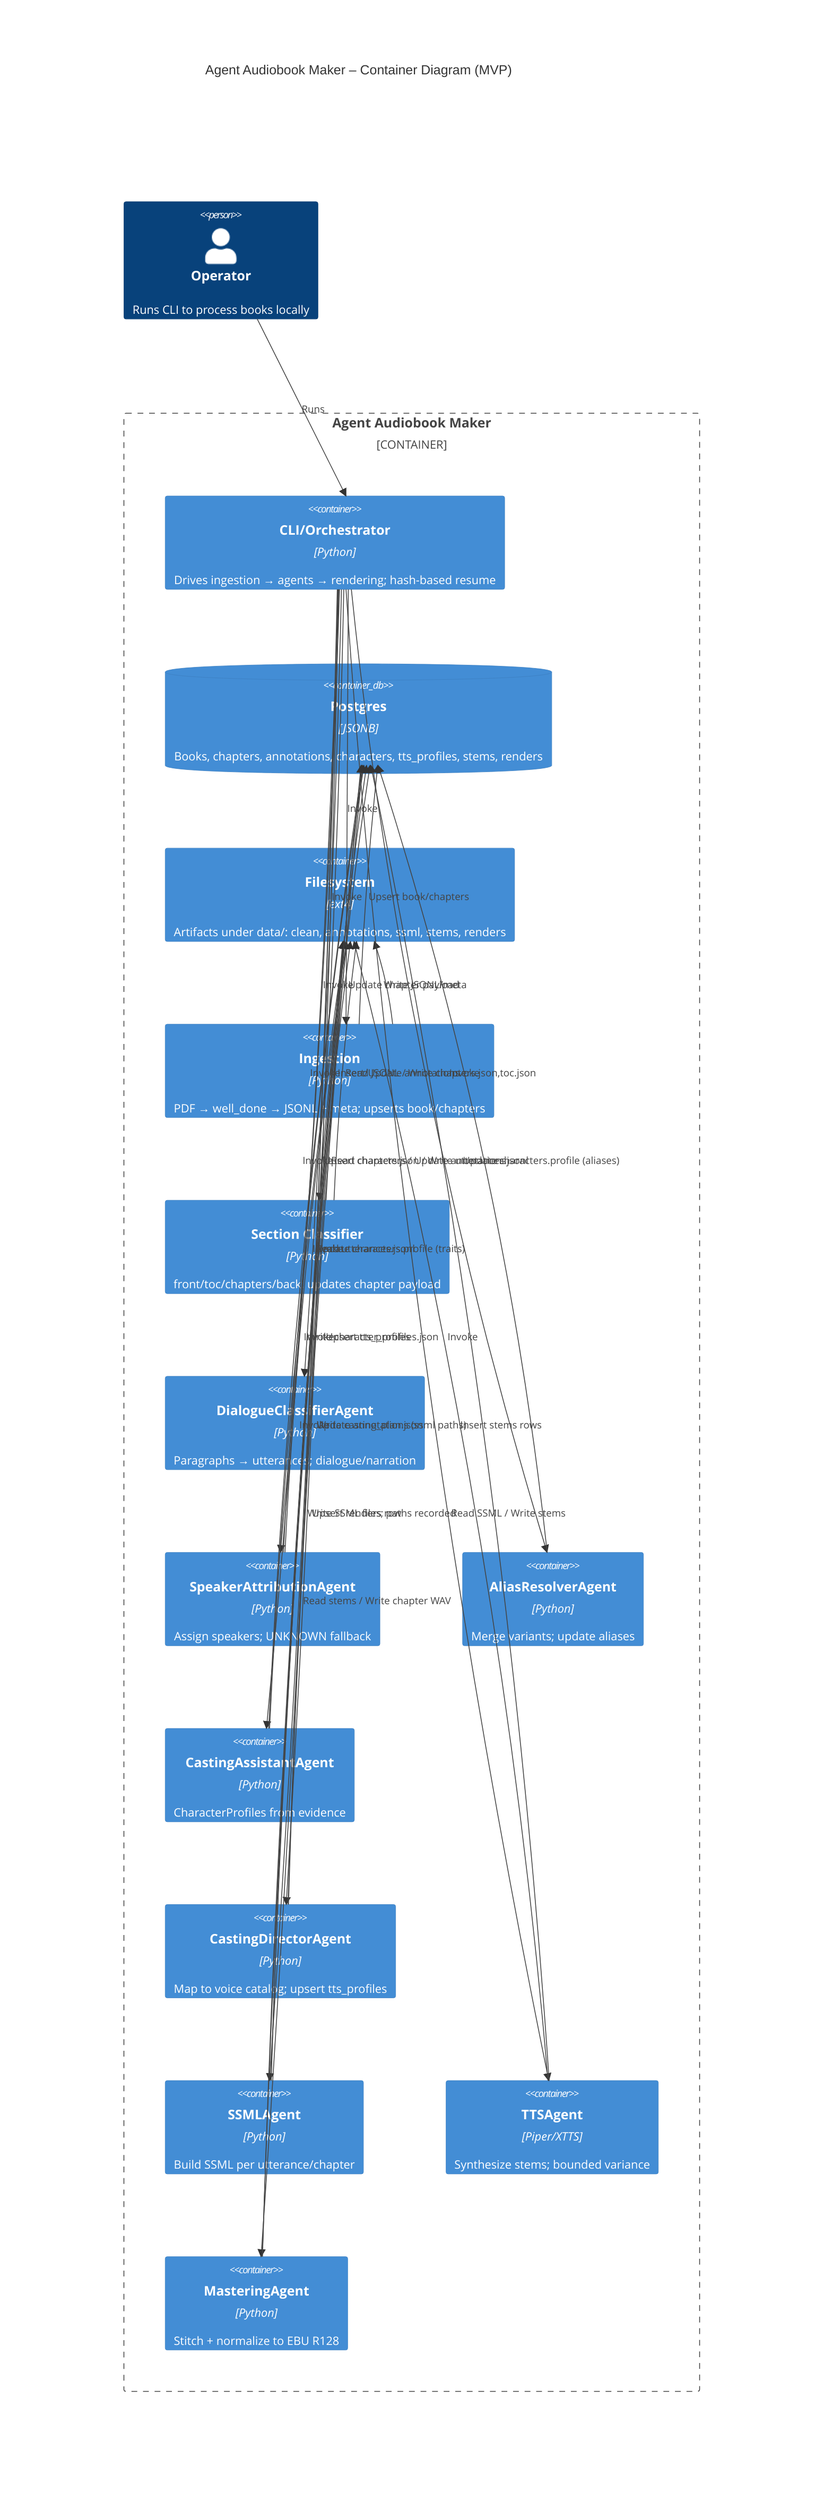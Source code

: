C4Container
    title Agent Audiobook Maker – Container Diagram (MVP)

    Person(user, "Operator", "Runs CLI to process books locally")

    Container_Boundary(app, "Agent Audiobook Maker") {
      Container(cli, "CLI/Orchestrator", "Python", "Drives ingestion → agents → rendering; hash-based resume")
      ContainerDb(pg, "Postgres", "JSONB", "Books, chapters, annotations, characters, tts_profiles, stems, renders")
      Container(fs, "Filesystem", "ext4", "Artifacts under data/: clean, annotations, ssml, stems, renders")

      Container(ing, "Ingestion", "Python", "PDF → well_done → JSONL + meta; upserts book/chapters")
      Container(struct, "Section Classifier", "Python", "front/toc/chapters/back; updates chapter payload")

      Container(dlg, "DialogueClassifierAgent", "Python", "Paragraphs → utterances; dialogue/narration")
      Container(spk, "SpeakerAttributionAgent", "Python", "Assign speakers; UNKNOWN fallback")
      Container(alias, "AliasResolverAgent", "Python", "Merge variants; update aliases")
      Container(casta, "CastingAssistantAgent", "Python", "CharacterProfiles from evidence")
      Container(castd, "CastingDirectorAgent", "Python", "Map to voice catalog; upsert tts_profiles")
      Container(ssml, "SSMLAgent", "Python", "Build SSML per utterance/chapter")
      Container(ttp, "TTSAgent", "Piper/XTTS", "Synthesize stems; bounded variance")
      Container(master, "MasteringAgent", "Python", "Stitch + normalize to EBU R128")
    }

    Rel(user, cli, "Runs")

    Rel(cli, ing, "Invoke")
    Rel(ing, fs, "Write JSONL/meta")
    Rel(ing, pg, "Upsert book/chapters")

    Rel(cli, struct, "Invoke")
    Rel(struct, fs, "Read JSONL / Write chapters.json,toc.json")
    Rel(struct, pg, "Update chapter payload")

    Rel(cli, dlg, "Invoke")
    Rel(dlg, fs, "Read chapters.json / Write utterances.jsonl")
    Rel(dlg, pg, "Insert/Update annotations")

    Rel(cli, spk, "Invoke")
    Rel(spk, fs, "Read utterances.jsonl")
    Rel(spk, pg, "Upsert characters / Update annotations")

    Rel(cli, alias, "Invoke")
    Rel(alias, pg, "Update characters.profile (aliases)")

    Rel(cli, casta, "Invoke")
    Rel(casta, fs, "Write character_profiles.json")
    Rel(casta, pg, "Update characters.profile (traits)")

    Rel(cli, castd, "Invoke")
    Rel(castd, fs, "Write casting_plan.json")
    Rel(castd, pg, "Upsert tts_profiles")

    Rel(cli, ssml, "Invoke")
    Rel(ssml, fs, "Write SSML files; paths recorded")
    Rel(ssml, pg, "Update annotations (ssml paths)")

    Rel(cli, ttp, "Invoke")
    Rel(ttp, fs, "Read SSML / Write stems")
    Rel(ttp, pg, "Insert stems rows")

    Rel(cli, master, "Invoke")
    Rel(master, fs, "Read stems / Write chapter WAV")
    Rel(master, pg, "Upsert renders row")

    UpdateLayoutConfig($c4ShapeInRow="4", $c4BoundaryInRow="1")
